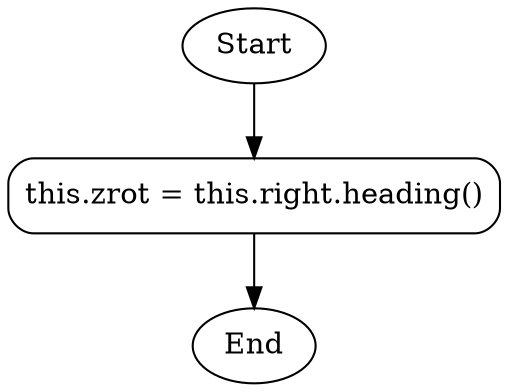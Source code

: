 digraph G_Transform2d_computeRot {
    rankdir=TB;
    node [shape=box, style=rounded];
    Start [shape=ellipse];
    End [shape=ellipse];
    A [label="this.zrot = this.right.heading()"];
    Start -> A -> End;
}